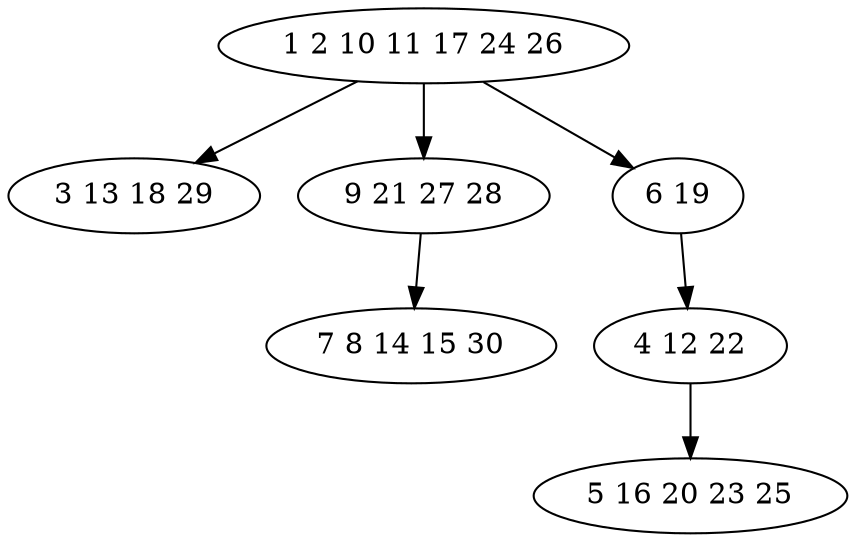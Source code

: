 digraph true_tree {
	"0" -> "1"
	"0" -> "2"
	"0" -> "3"
	"3" -> "4"
	"4" -> "5"
	"2" -> "6"
	"0" [label="1 2 10 11 17 24 26"];
	"1" [label="3 13 18 29"];
	"2" [label="9 21 27 28"];
	"3" [label="6 19"];
	"4" [label="4 12 22"];
	"5" [label="5 16 20 23 25"];
	"6" [label="7 8 14 15 30"];
}
